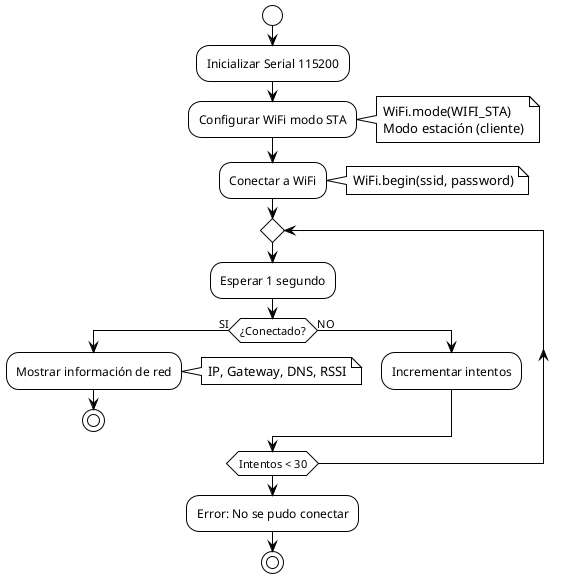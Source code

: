 @startuml wifi_basico
!theme plain

start

:Inicializar Serial 115200;

:Configurar WiFi modo STA;
note right
  WiFi.mode(WIFI_STA)
  Modo estación (cliente)
end note

:Conectar a WiFi;
note right
  WiFi.begin(ssid, password)
end note

repeat
  :Esperar 1 segundo;
  if (¿Conectado?) then (SI)
    :Mostrar información de red;
    note right
      IP, Gateway, DNS, RSSI
    end note
    stop
  else (NO)
    :Incrementar intentos;
  endif
repeat while (Intentos < 30)

:Error: No se pudo conectar;
stop

@enduml
